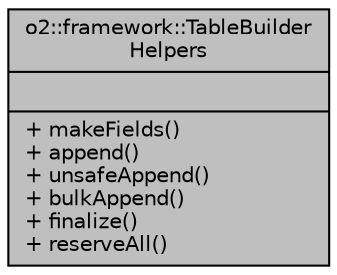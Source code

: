 digraph "o2::framework::TableBuilderHelpers"
{
 // INTERACTIVE_SVG=YES
  bgcolor="transparent";
  edge [fontname="Helvetica",fontsize="10",labelfontname="Helvetica",labelfontsize="10"];
  node [fontname="Helvetica",fontsize="10",shape=record];
  Node1 [label="{o2::framework::TableBuilder\lHelpers\n||+ makeFields()\l+ append()\l+ unsafeAppend()\l+ bulkAppend()\l+ finalize()\l+ reserveAll()\l}",height=0.2,width=0.4,color="black", fillcolor="grey75", style="filled" fontcolor="black"];
}
